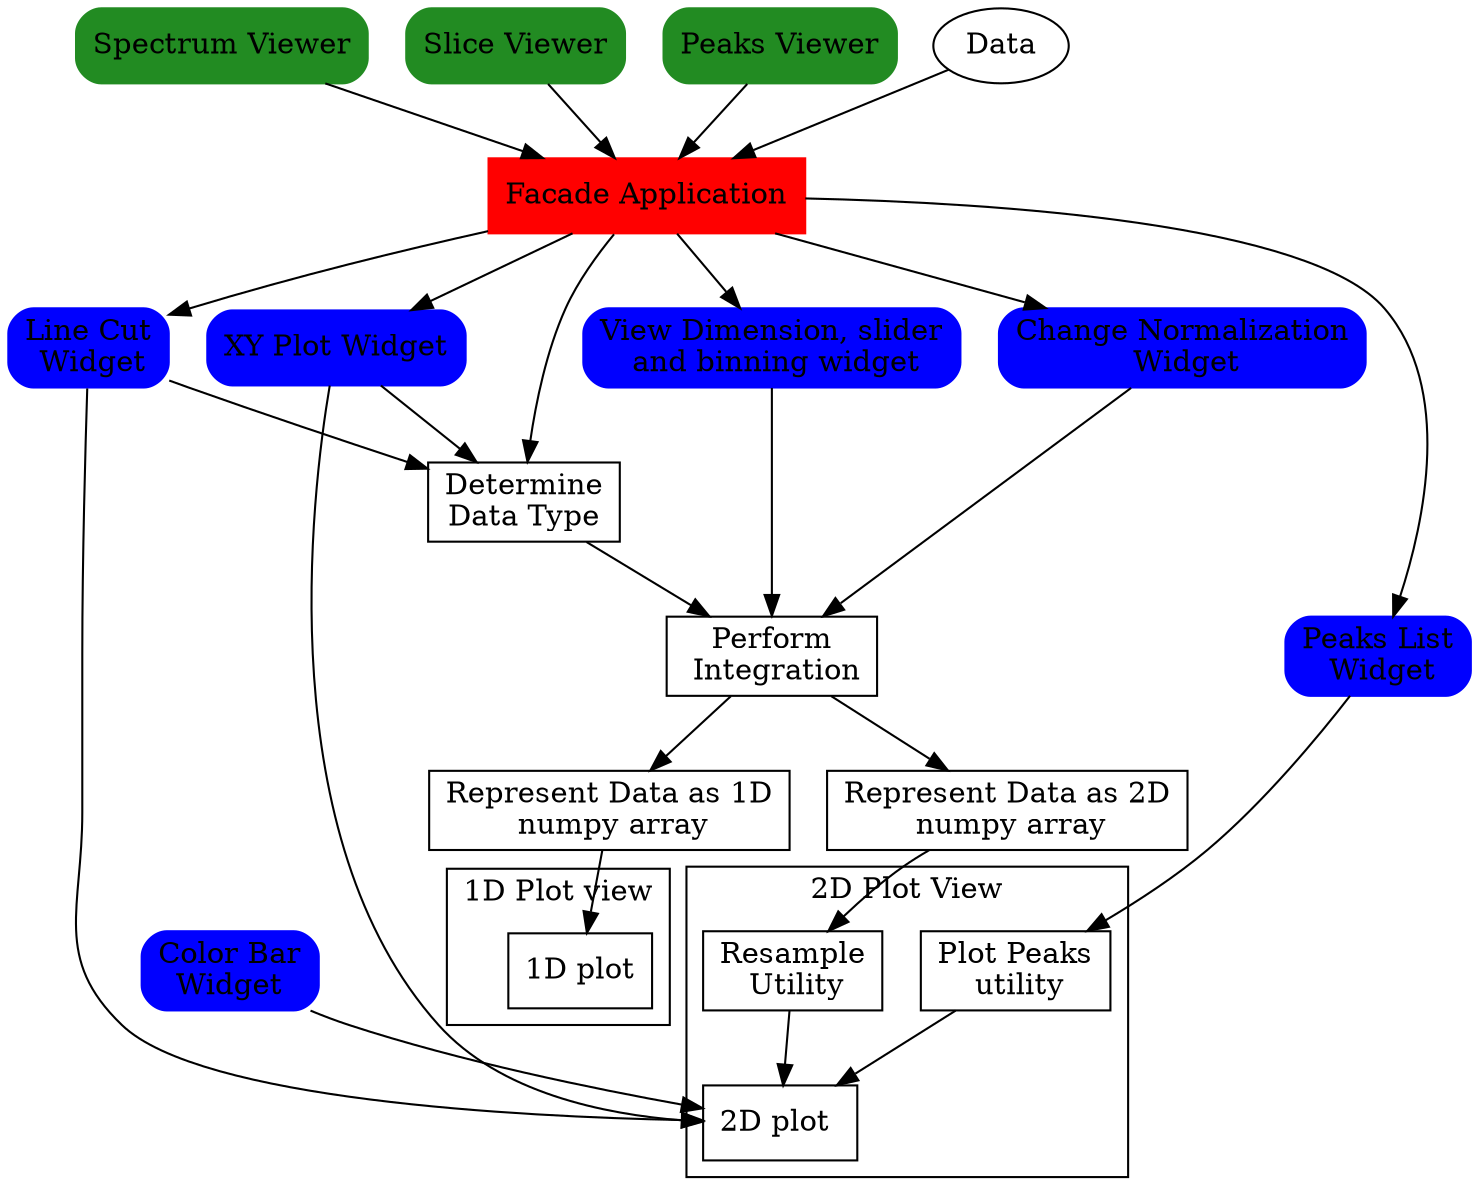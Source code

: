digraph DiagramName{
subgraph Apps{
node [shape="box"color="forestgreen",style="rounded,filled"]
Spec_view [label="Spectrum Viewer"]
Slice_view [label="Slice Viewer"]
Peaks_view [label="Peaks Viewer"]
}
Subgraph Widgets{
node [shape="box"color="blue",style="rounded,filled"]

color_bar_wid [label="Color Bar\nWidget"]
XY_cut_wid [label="XY Plot Widget"]
line_cut_wid [label="Line Cut\n Widget"]
peaks_list_widget [label="Peaks List\n Widget"]
dim_slide_widget [label="View Dimension, slider\n and binning widget"]
change_norm_wid [label="Change Normalization\n Widget"]
}
Subgraph Main_Facade{
node [shape="box" color="red" style="filled"]
Facade_App [label = "Facade Application"]
}

Subgraph Util{
node [shape="box"]
resample_util [label="Resample\n Utility"]
Data_conv [label="Represent Data as 2D\n numpy array"]
Data_conv1 [label="Represent Data as 1D\n numpy array"]
plot_peaks [label="Plot Peaks\n utility"]
mpl_wid [label="2D plot "]
OneD_Plot[label="1D plot"]
data_type [label="Determine\nData Type"]
integration [label="Perform\n Integration"]
}
subgraph level_group{
rank=same
integration
peaks_list_widget
}
subgraph cluster_plot_2d{
label="2D Plot View"
 resample_util
 plot_peaks
 mpl_wid
}
subgraph cluster_plot_1d{
label="1D Plot view"
  OneD_Plot
}

{Spec_view,Slice_view,Peaks_view,Data} ->Facade_App ->{data_type,XY_cut_wid,
  line_cut_wid,peaks_list_widget,dim_slide_widget,change_norm_wid}
  integration->{Data_conv,Data_conv1}
  change_norm_wid->integration
peaks_list_widget -> plot_peaks->mpl_wid
Data_conv->resample_util
dim_slide_widget ->integration
{XY_cut_wid,resample_util,line_cut_wid}->mpl_wid
color_bar_wid ->mpl_wid
{line_cut_wid,XY_cut_wid}->data_type->integration
Data_conv1->OneD_Plot
}
